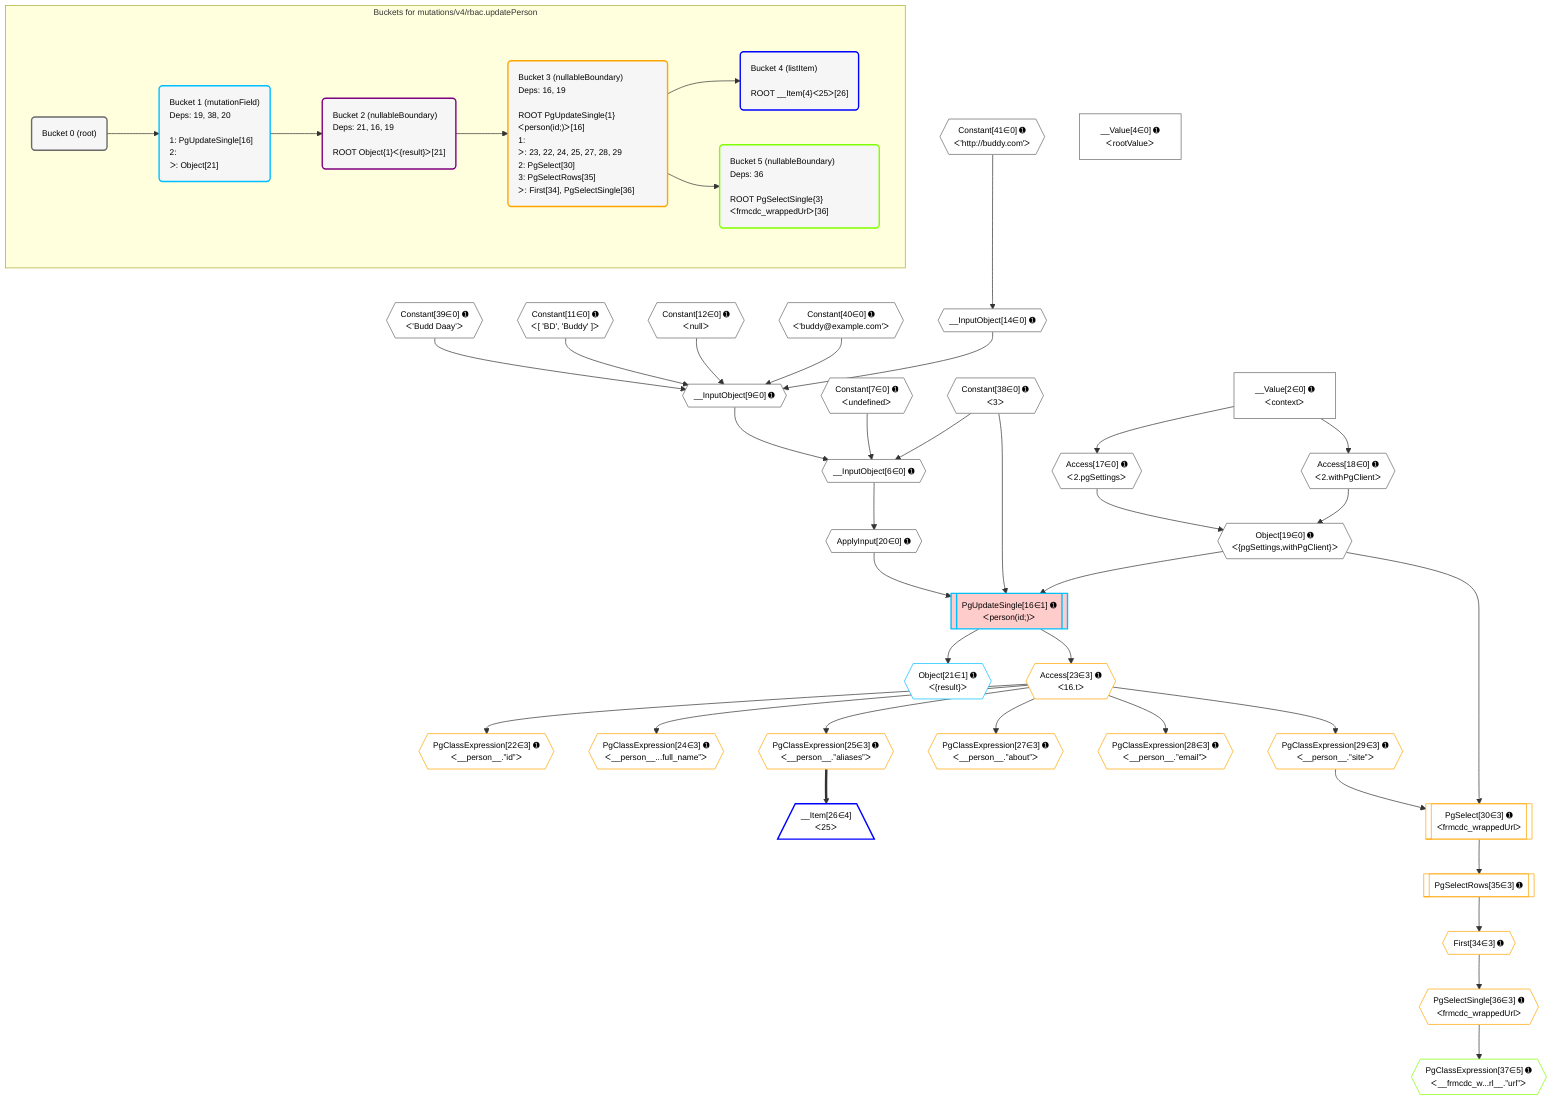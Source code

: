 %%{init: {'themeVariables': { 'fontSize': '12px'}}}%%
graph TD
    classDef path fill:#eee,stroke:#000,color:#000
    classDef plan fill:#fff,stroke-width:1px,color:#000
    classDef itemplan fill:#fff,stroke-width:2px,color:#000
    classDef unbatchedplan fill:#dff,stroke-width:1px,color:#000
    classDef sideeffectplan fill:#fcc,stroke-width:2px,color:#000
    classDef bucket fill:#f6f6f6,color:#000,stroke-width:2px,text-align:left


    %% plan dependencies
    __InputObject9{{"__InputObject[9∈0] ➊"}}:::plan
    Constant39{{"Constant[39∈0] ➊<br />ᐸ'Budd Daay'ᐳ"}}:::plan
    Constant11{{"Constant[11∈0] ➊<br />ᐸ[ 'BD', 'Buddy' ]ᐳ"}}:::plan
    Constant12{{"Constant[12∈0] ➊<br />ᐸnullᐳ"}}:::plan
    Constant40{{"Constant[40∈0] ➊<br />ᐸ'buddy@example.com'ᐳ"}}:::plan
    __InputObject14{{"__InputObject[14∈0] ➊"}}:::plan
    Constant39 & Constant11 & Constant12 & Constant40 & __InputObject14 --> __InputObject9
    __InputObject6{{"__InputObject[6∈0] ➊"}}:::plan
    Constant7{{"Constant[7∈0] ➊<br />ᐸundefinedᐳ"}}:::plan
    Constant38{{"Constant[38∈0] ➊<br />ᐸ3ᐳ"}}:::plan
    Constant7 & Constant38 & __InputObject9 --> __InputObject6
    Object19{{"Object[19∈0] ➊<br />ᐸ{pgSettings,withPgClient}ᐳ"}}:::plan
    Access17{{"Access[17∈0] ➊<br />ᐸ2.pgSettingsᐳ"}}:::plan
    Access18{{"Access[18∈0] ➊<br />ᐸ2.withPgClientᐳ"}}:::plan
    Access17 & Access18 --> Object19
    Constant41{{"Constant[41∈0] ➊<br />ᐸ'http://buddy.com'ᐳ"}}:::plan
    Constant41 --> __InputObject14
    __Value2["__Value[2∈0] ➊<br />ᐸcontextᐳ"]:::plan
    __Value2 --> Access17
    __Value2 --> Access18
    ApplyInput20{{"ApplyInput[20∈0] ➊"}}:::plan
    __InputObject6 --> ApplyInput20
    __Value4["__Value[4∈0] ➊<br />ᐸrootValueᐳ"]:::plan
    PgUpdateSingle16[["PgUpdateSingle[16∈1] ➊<br />ᐸperson(id;)ᐳ"]]:::sideeffectplan
    Object19 & Constant38 & ApplyInput20 --> PgUpdateSingle16
    Object21{{"Object[21∈1] ➊<br />ᐸ{result}ᐳ"}}:::plan
    PgUpdateSingle16 --> Object21
    PgSelect30[["PgSelect[30∈3] ➊<br />ᐸfrmcdc_wrappedUrlᐳ"]]:::plan
    PgClassExpression29{{"PgClassExpression[29∈3] ➊<br />ᐸ__person__.”site”ᐳ"}}:::plan
    Object19 & PgClassExpression29 --> PgSelect30
    PgClassExpression22{{"PgClassExpression[22∈3] ➊<br />ᐸ__person__.”id”ᐳ"}}:::plan
    Access23{{"Access[23∈3] ➊<br />ᐸ16.tᐳ"}}:::plan
    Access23 --> PgClassExpression22
    PgUpdateSingle16 --> Access23
    PgClassExpression24{{"PgClassExpression[24∈3] ➊<br />ᐸ__person__...full_name”ᐳ"}}:::plan
    Access23 --> PgClassExpression24
    PgClassExpression25{{"PgClassExpression[25∈3] ➊<br />ᐸ__person__.”aliases”ᐳ"}}:::plan
    Access23 --> PgClassExpression25
    PgClassExpression27{{"PgClassExpression[27∈3] ➊<br />ᐸ__person__.”about”ᐳ"}}:::plan
    Access23 --> PgClassExpression27
    PgClassExpression28{{"PgClassExpression[28∈3] ➊<br />ᐸ__person__.”email”ᐳ"}}:::plan
    Access23 --> PgClassExpression28
    Access23 --> PgClassExpression29
    First34{{"First[34∈3] ➊"}}:::plan
    PgSelectRows35[["PgSelectRows[35∈3] ➊"]]:::plan
    PgSelectRows35 --> First34
    PgSelect30 --> PgSelectRows35
    PgSelectSingle36{{"PgSelectSingle[36∈3] ➊<br />ᐸfrmcdc_wrappedUrlᐳ"}}:::plan
    First34 --> PgSelectSingle36
    __Item26[/"__Item[26∈4]<br />ᐸ25ᐳ"\]:::itemplan
    PgClassExpression25 ==> __Item26
    PgClassExpression37{{"PgClassExpression[37∈5] ➊<br />ᐸ__frmcdc_w...rl__.”url”ᐳ"}}:::plan
    PgSelectSingle36 --> PgClassExpression37

    %% define steps

    subgraph "Buckets for mutations/v4/rbac.updatePerson"
    Bucket0("Bucket 0 (root)"):::bucket
    classDef bucket0 stroke:#696969
    class Bucket0,__Value2,__Value4,__InputObject6,Constant7,__InputObject9,Constant11,Constant12,__InputObject14,Access17,Access18,Object19,ApplyInput20,Constant38,Constant39,Constant40,Constant41 bucket0
    Bucket1("Bucket 1 (mutationField)<br />Deps: 19, 38, 20<br /><br />1: PgUpdateSingle[16]<br />2: <br />ᐳ: Object[21]"):::bucket
    classDef bucket1 stroke:#00bfff
    class Bucket1,PgUpdateSingle16,Object21 bucket1
    Bucket2("Bucket 2 (nullableBoundary)<br />Deps: 21, 16, 19<br /><br />ROOT Object{1}ᐸ{result}ᐳ[21]"):::bucket
    classDef bucket2 stroke:#7f007f
    class Bucket2 bucket2
    Bucket3("Bucket 3 (nullableBoundary)<br />Deps: 16, 19<br /><br />ROOT PgUpdateSingle{1}ᐸperson(id;)ᐳ[16]<br />1: <br />ᐳ: 23, 22, 24, 25, 27, 28, 29<br />2: PgSelect[30]<br />3: PgSelectRows[35]<br />ᐳ: First[34], PgSelectSingle[36]"):::bucket
    classDef bucket3 stroke:#ffa500
    class Bucket3,PgClassExpression22,Access23,PgClassExpression24,PgClassExpression25,PgClassExpression27,PgClassExpression28,PgClassExpression29,PgSelect30,First34,PgSelectRows35,PgSelectSingle36 bucket3
    Bucket4("Bucket 4 (listItem)<br /><br />ROOT __Item{4}ᐸ25ᐳ[26]"):::bucket
    classDef bucket4 stroke:#0000ff
    class Bucket4,__Item26 bucket4
    Bucket5("Bucket 5 (nullableBoundary)<br />Deps: 36<br /><br />ROOT PgSelectSingle{3}ᐸfrmcdc_wrappedUrlᐳ[36]"):::bucket
    classDef bucket5 stroke:#7fff00
    class Bucket5,PgClassExpression37 bucket5
    Bucket0 --> Bucket1
    Bucket1 --> Bucket2
    Bucket2 --> Bucket3
    Bucket3 --> Bucket4 & Bucket5
    end